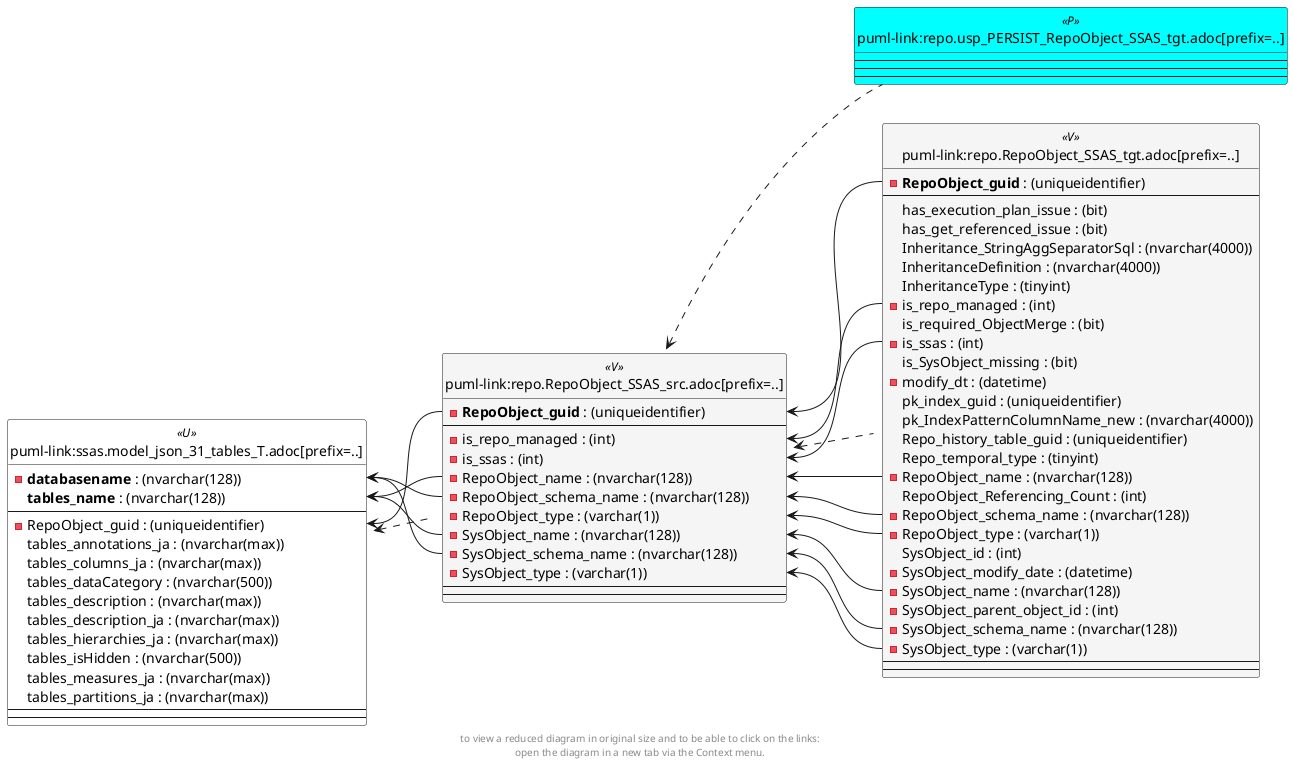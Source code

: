 @startuml
left to right direction
'top to bottom direction
hide circle
'avoide "." issues:
set namespaceSeparator none


skinparam class {
  BackgroundColor White
  BackgroundColor<<FN>> Yellow
  BackgroundColor<<FS>> Yellow
  BackgroundColor<<FT>> LightGray
  BackgroundColor<<IF>> Yellow
  BackgroundColor<<IS>> Yellow
  BackgroundColor<<P>> Aqua
  BackgroundColor<<PC>> Aqua
  BackgroundColor<<SN>> Yellow
  BackgroundColor<<SO>> SlateBlue
  BackgroundColor<<TF>> LightGray
  BackgroundColor<<TR>> Tomato
  BackgroundColor<<U>> White
  BackgroundColor<<V>> WhiteSmoke
  BackgroundColor<<X>> Aqua
}


entity "puml-link:repo.RepoObject_SSAS_src.adoc[prefix=..]" as repo.RepoObject_SSAS_src << V >> {
  - **RepoObject_guid** : (uniqueidentifier)
  --
  - is_repo_managed : (int)
  - is_ssas : (int)
  - RepoObject_name : (nvarchar(128))
  - RepoObject_schema_name : (nvarchar(128))
  - RepoObject_type : (varchar(1))
  - SysObject_name : (nvarchar(128))
  - SysObject_schema_name : (nvarchar(128))
  - SysObject_type : (varchar(1))
  --
  --
}

entity "puml-link:repo.RepoObject_SSAS_tgt.adoc[prefix=..]" as repo.RepoObject_SSAS_tgt << V >> {
  - **RepoObject_guid** : (uniqueidentifier)
  --
  has_execution_plan_issue : (bit)
  has_get_referenced_issue : (bit)
  Inheritance_StringAggSeparatorSql : (nvarchar(4000))
  InheritanceDefinition : (nvarchar(4000))
  InheritanceType : (tinyint)
  - is_repo_managed : (int)
  is_required_ObjectMerge : (bit)
  - is_ssas : (int)
  is_SysObject_missing : (bit)
  - modify_dt : (datetime)
  pk_index_guid : (uniqueidentifier)
  pk_IndexPatternColumnName_new : (nvarchar(4000))
  Repo_history_table_guid : (uniqueidentifier)
  Repo_temporal_type : (tinyint)
  - RepoObject_name : (nvarchar(128))
  RepoObject_Referencing_Count : (int)
  - RepoObject_schema_name : (nvarchar(128))
  - RepoObject_type : (varchar(1))
  SysObject_id : (int)
  - SysObject_modify_date : (datetime)
  - SysObject_name : (nvarchar(128))
  - SysObject_parent_object_id : (int)
  - SysObject_schema_name : (nvarchar(128))
  - SysObject_type : (varchar(1))
  --
  --
}

entity "puml-link:repo.usp_PERSIST_RepoObject_SSAS_tgt.adoc[prefix=..]" as repo.usp_PERSIST_RepoObject_SSAS_tgt << P >> {
  --
  --
  --
}

entity "puml-link:ssas.model_json_31_tables_T.adoc[prefix=..]" as ssas.model_json_31_tables_T << U >> {
  - **databasename** : (nvarchar(128))
  **tables_name** : (nvarchar(128))
  --
  - RepoObject_guid : (uniqueidentifier)
  tables_annotations_ja : (nvarchar(max))
  tables_columns_ja : (nvarchar(max))
  tables_dataCategory : (nvarchar(500))
  tables_description : (nvarchar(max))
  tables_description_ja : (nvarchar(max))
  tables_hierarchies_ja : (nvarchar(max))
  tables_isHidden : (nvarchar(500))
  tables_measures_ja : (nvarchar(max))
  tables_partitions_ja : (nvarchar(max))
  --
  --
}

repo.RepoObject_SSAS_src <.. repo.RepoObject_SSAS_tgt
repo.RepoObject_SSAS_src <.. repo.usp_PERSIST_RepoObject_SSAS_tgt
ssas.model_json_31_tables_T <.. repo.RepoObject_SSAS_src
repo.RepoObject_SSAS_src::is_repo_managed <-- repo.RepoObject_SSAS_tgt::is_repo_managed
repo.RepoObject_SSAS_src::is_ssas <-- repo.RepoObject_SSAS_tgt::is_ssas
repo.RepoObject_SSAS_src::RepoObject_guid <-- repo.RepoObject_SSAS_tgt::RepoObject_guid
repo.RepoObject_SSAS_src::RepoObject_name <-- repo.RepoObject_SSAS_tgt::RepoObject_name
repo.RepoObject_SSAS_src::RepoObject_schema_name <-- repo.RepoObject_SSAS_tgt::RepoObject_schema_name
repo.RepoObject_SSAS_src::RepoObject_type <-- repo.RepoObject_SSAS_tgt::RepoObject_type
repo.RepoObject_SSAS_src::SysObject_name <-- repo.RepoObject_SSAS_tgt::SysObject_name
repo.RepoObject_SSAS_src::SysObject_schema_name <-- repo.RepoObject_SSAS_tgt::SysObject_schema_name
repo.RepoObject_SSAS_src::SysObject_type <-- repo.RepoObject_SSAS_tgt::SysObject_type
ssas.model_json_31_tables_T::databasename <-- repo.RepoObject_SSAS_src::RepoObject_schema_name
ssas.model_json_31_tables_T::databasename <-- repo.RepoObject_SSAS_src::SysObject_schema_name
ssas.model_json_31_tables_T::RepoObject_guid <-- repo.RepoObject_SSAS_src::RepoObject_guid
ssas.model_json_31_tables_T::tables_name <-- repo.RepoObject_SSAS_src::RepoObject_name
ssas.model_json_31_tables_T::tables_name <-- repo.RepoObject_SSAS_src::SysObject_name
footer
to view a reduced diagram in original size and to be able to click on the links:
open the diagram in a new tab via the Context menu.
end footer

@enduml

